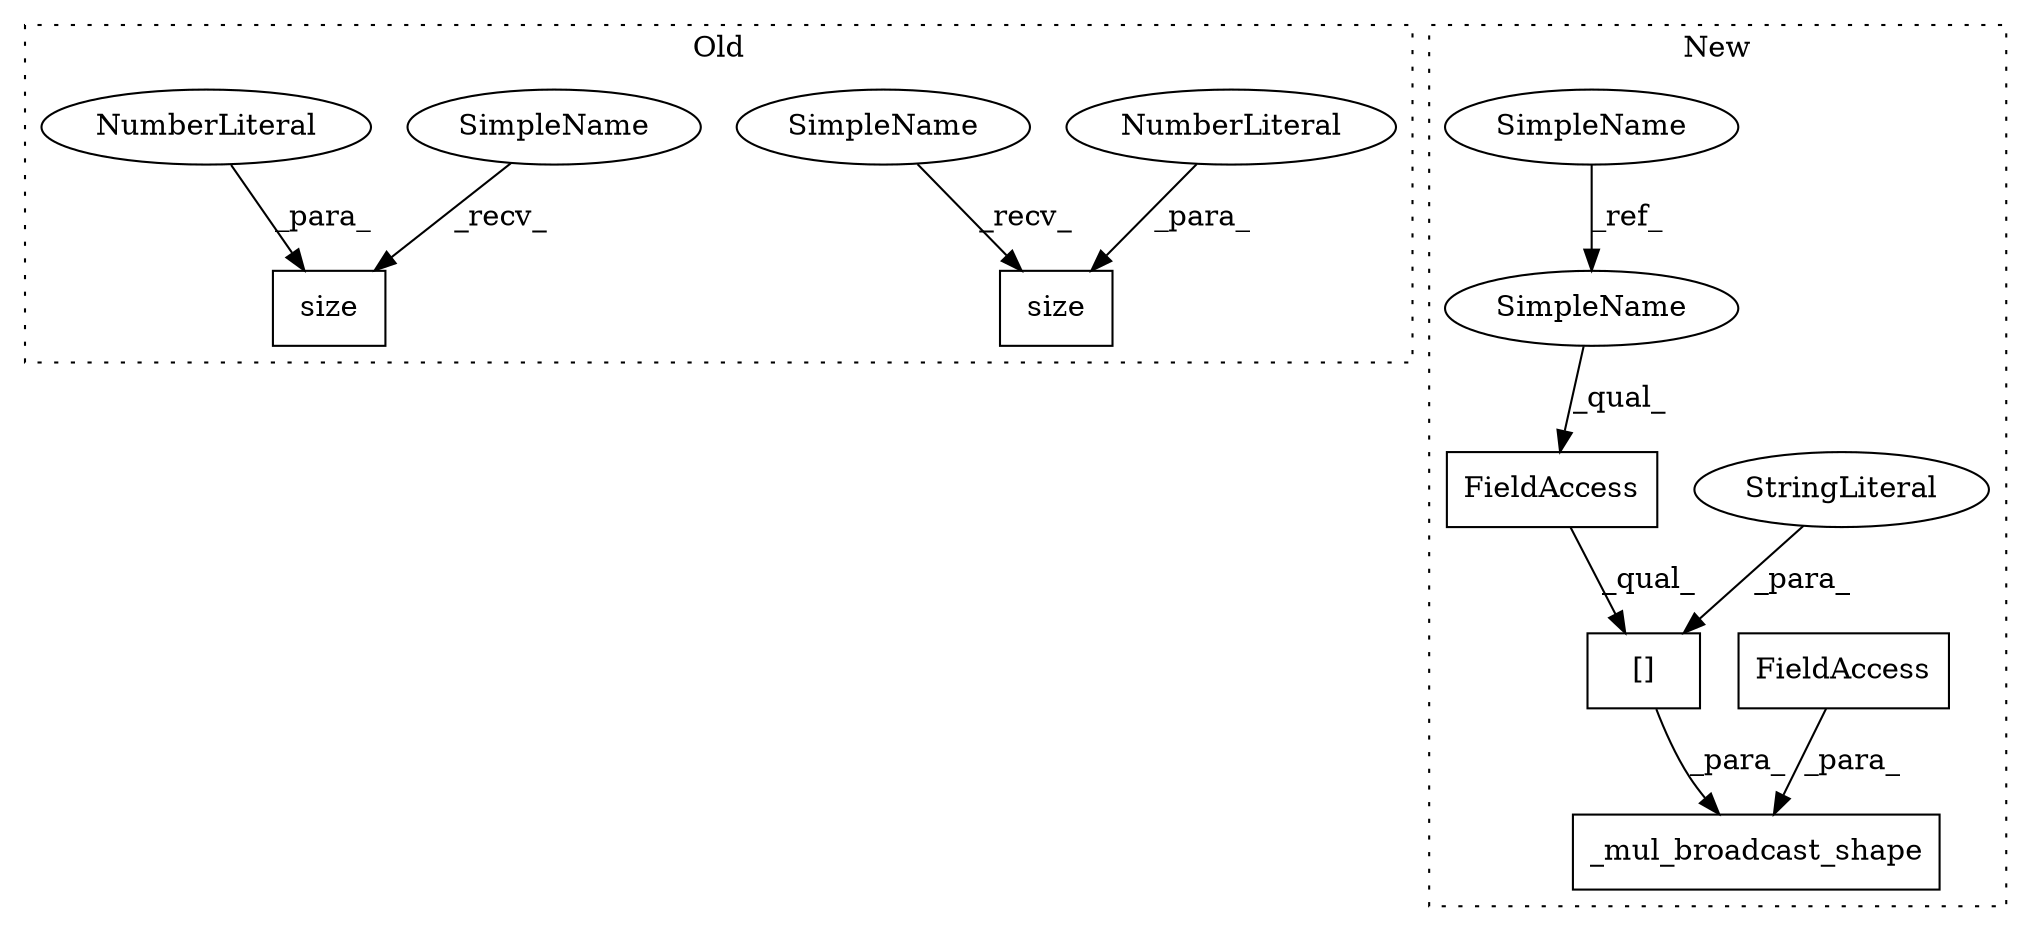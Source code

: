 digraph G {
subgraph cluster0 {
1 [label="size" a="32" s="655,661" l="5,1" shape="box"];
5 [label="NumberLiteral" a="34" s="660" l="1" shape="ellipse"];
9 [label="size" a="32" s="759,765" l="5,1" shape="box"];
10 [label="NumberLiteral" a="34" s="764" l="1" shape="ellipse"];
12 [label="SimpleName" a="42" s="649" l="5" shape="ellipse"];
13 [label="SimpleName" a="42" s="753" l="5" shape="ellipse"];
label = "Old";
style="dotted";
}
subgraph cluster1 {
2 [label="_mul_broadcast_shape" a="32" s="795,864" l="21,1" shape="box"];
3 [label="FieldAccess" a="22" s="816" l="16" shape="box"];
4 [label="[]" a="2" s="833,863" l="12,1" shape="box"];
6 [label="StringLiteral" a="45" s="845" l="18" shape="ellipse"];
7 [label="FieldAccess" a="22" s="833" l="11" shape="box"];
8 [label="SimpleName" a="42" s="737" l="5" shape="ellipse"];
11 [label="SimpleName" a="42" s="833" l="5" shape="ellipse"];
label = "New";
style="dotted";
}
3 -> 2 [label="_para_"];
4 -> 2 [label="_para_"];
5 -> 1 [label="_para_"];
6 -> 4 [label="_para_"];
7 -> 4 [label="_qual_"];
8 -> 11 [label="_ref_"];
10 -> 9 [label="_para_"];
11 -> 7 [label="_qual_"];
12 -> 1 [label="_recv_"];
13 -> 9 [label="_recv_"];
}